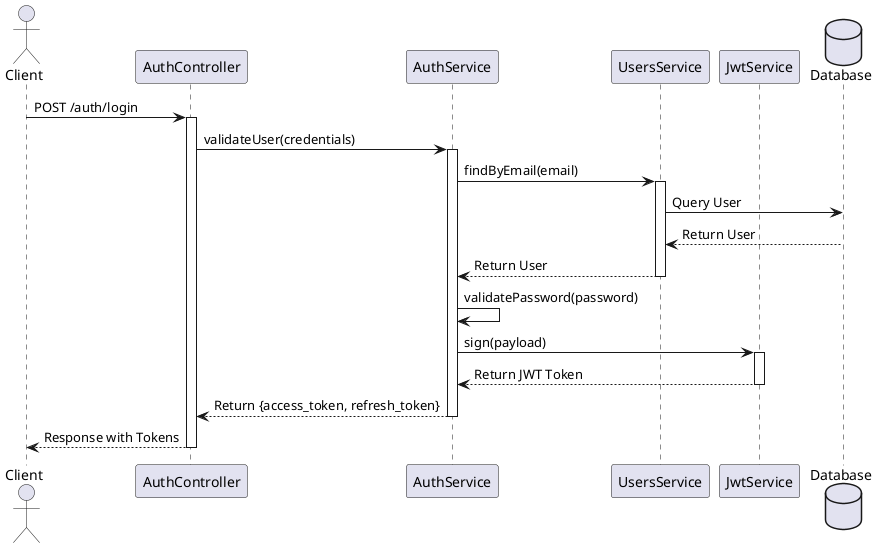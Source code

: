 @startuml authentication_flow
skinparam componentStyle uml2

actor Client
participant "AuthController" as AC
participant "AuthService" as AS
participant "UsersService" as US
participant "JwtService" as JS
database "Database" as DB

Client -> AC: POST /auth/login
activate AC
AC -> AS: validateUser(credentials)
activate AS
AS -> US: findByEmail(email)
activate US
US -> DB: Query User
DB --> US: Return User
US --> AS: Return User
deactivate US
AS -> AS: validatePassword(password)
AS -> JS: sign(payload)
activate JS
JS --> AS: Return JWT Token
deactivate JS
AS --> AC: Return {access_token, refresh_token}
deactivate AS
AC --> Client: Response with Tokens
deactivate AC

@enduml